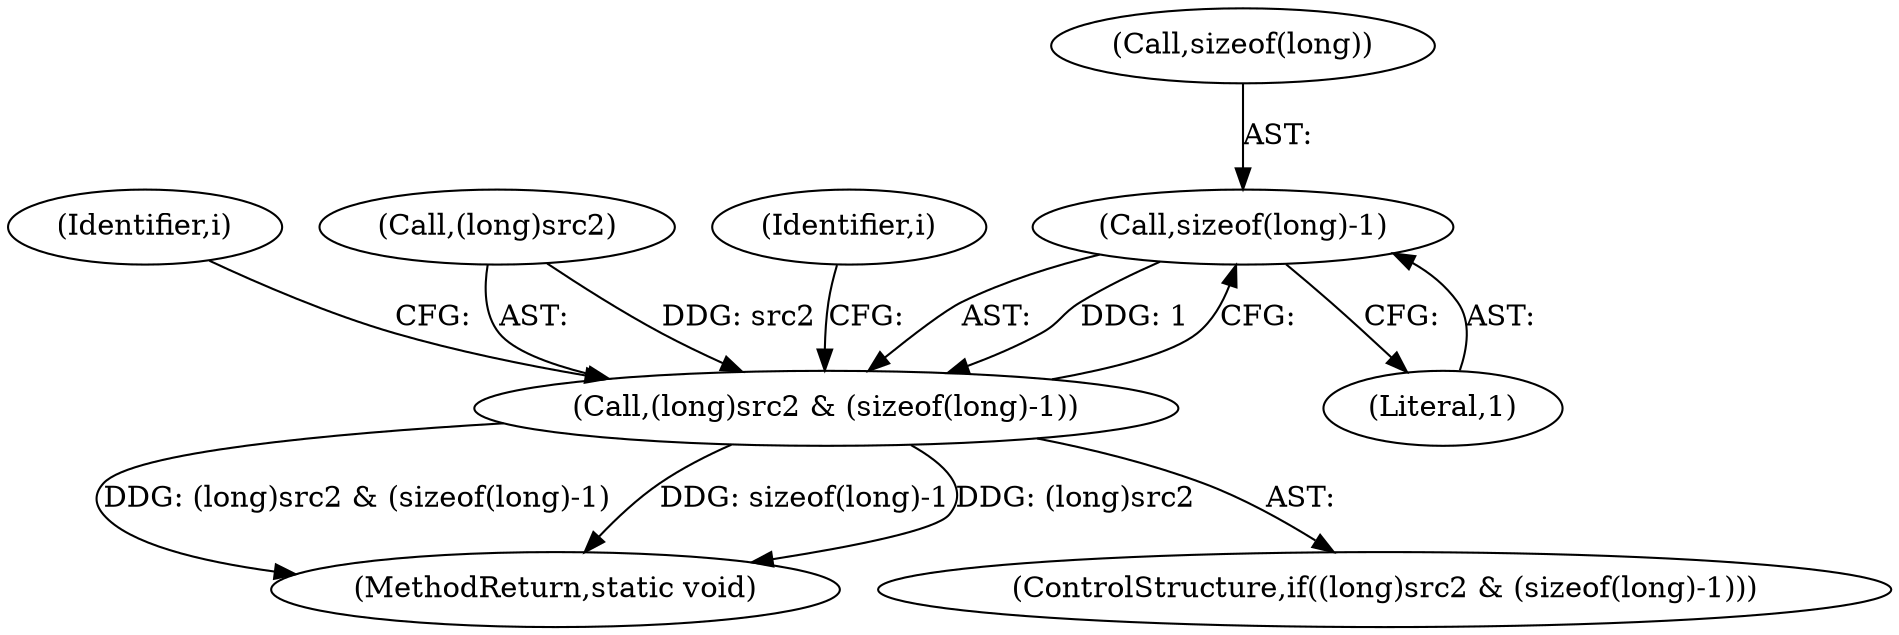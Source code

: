 digraph "0_FFmpeg_454a11a1c9c686c78aa97954306fb63453299760_0@API" {
"1000112" [label="(Call,sizeof(long)-1)"];
"1000108" [label="(Call,(long)src2 & (sizeof(long)-1))"];
"1000269" [label="(Identifier,i)"];
"1000113" [label="(Call,sizeof(long))"];
"1000109" [label="(Call,(long)src2)"];
"1000347" [label="(MethodReturn,static void)"];
"1000108" [label="(Call,(long)src2 & (sizeof(long)-1))"];
"1000107" [label="(ControlStructure,if((long)src2 & (sizeof(long)-1)))"];
"1000112" [label="(Call,sizeof(long)-1)"];
"1000119" [label="(Identifier,i)"];
"1000115" [label="(Literal,1)"];
"1000112" -> "1000108"  [label="AST: "];
"1000112" -> "1000115"  [label="CFG: "];
"1000113" -> "1000112"  [label="AST: "];
"1000115" -> "1000112"  [label="AST: "];
"1000108" -> "1000112"  [label="CFG: "];
"1000112" -> "1000108"  [label="DDG: 1"];
"1000108" -> "1000107"  [label="AST: "];
"1000109" -> "1000108"  [label="AST: "];
"1000119" -> "1000108"  [label="CFG: "];
"1000269" -> "1000108"  [label="CFG: "];
"1000108" -> "1000347"  [label="DDG: (long)src2 & (sizeof(long)-1)"];
"1000108" -> "1000347"  [label="DDG: sizeof(long)-1"];
"1000108" -> "1000347"  [label="DDG: (long)src2"];
"1000109" -> "1000108"  [label="DDG: src2"];
}
